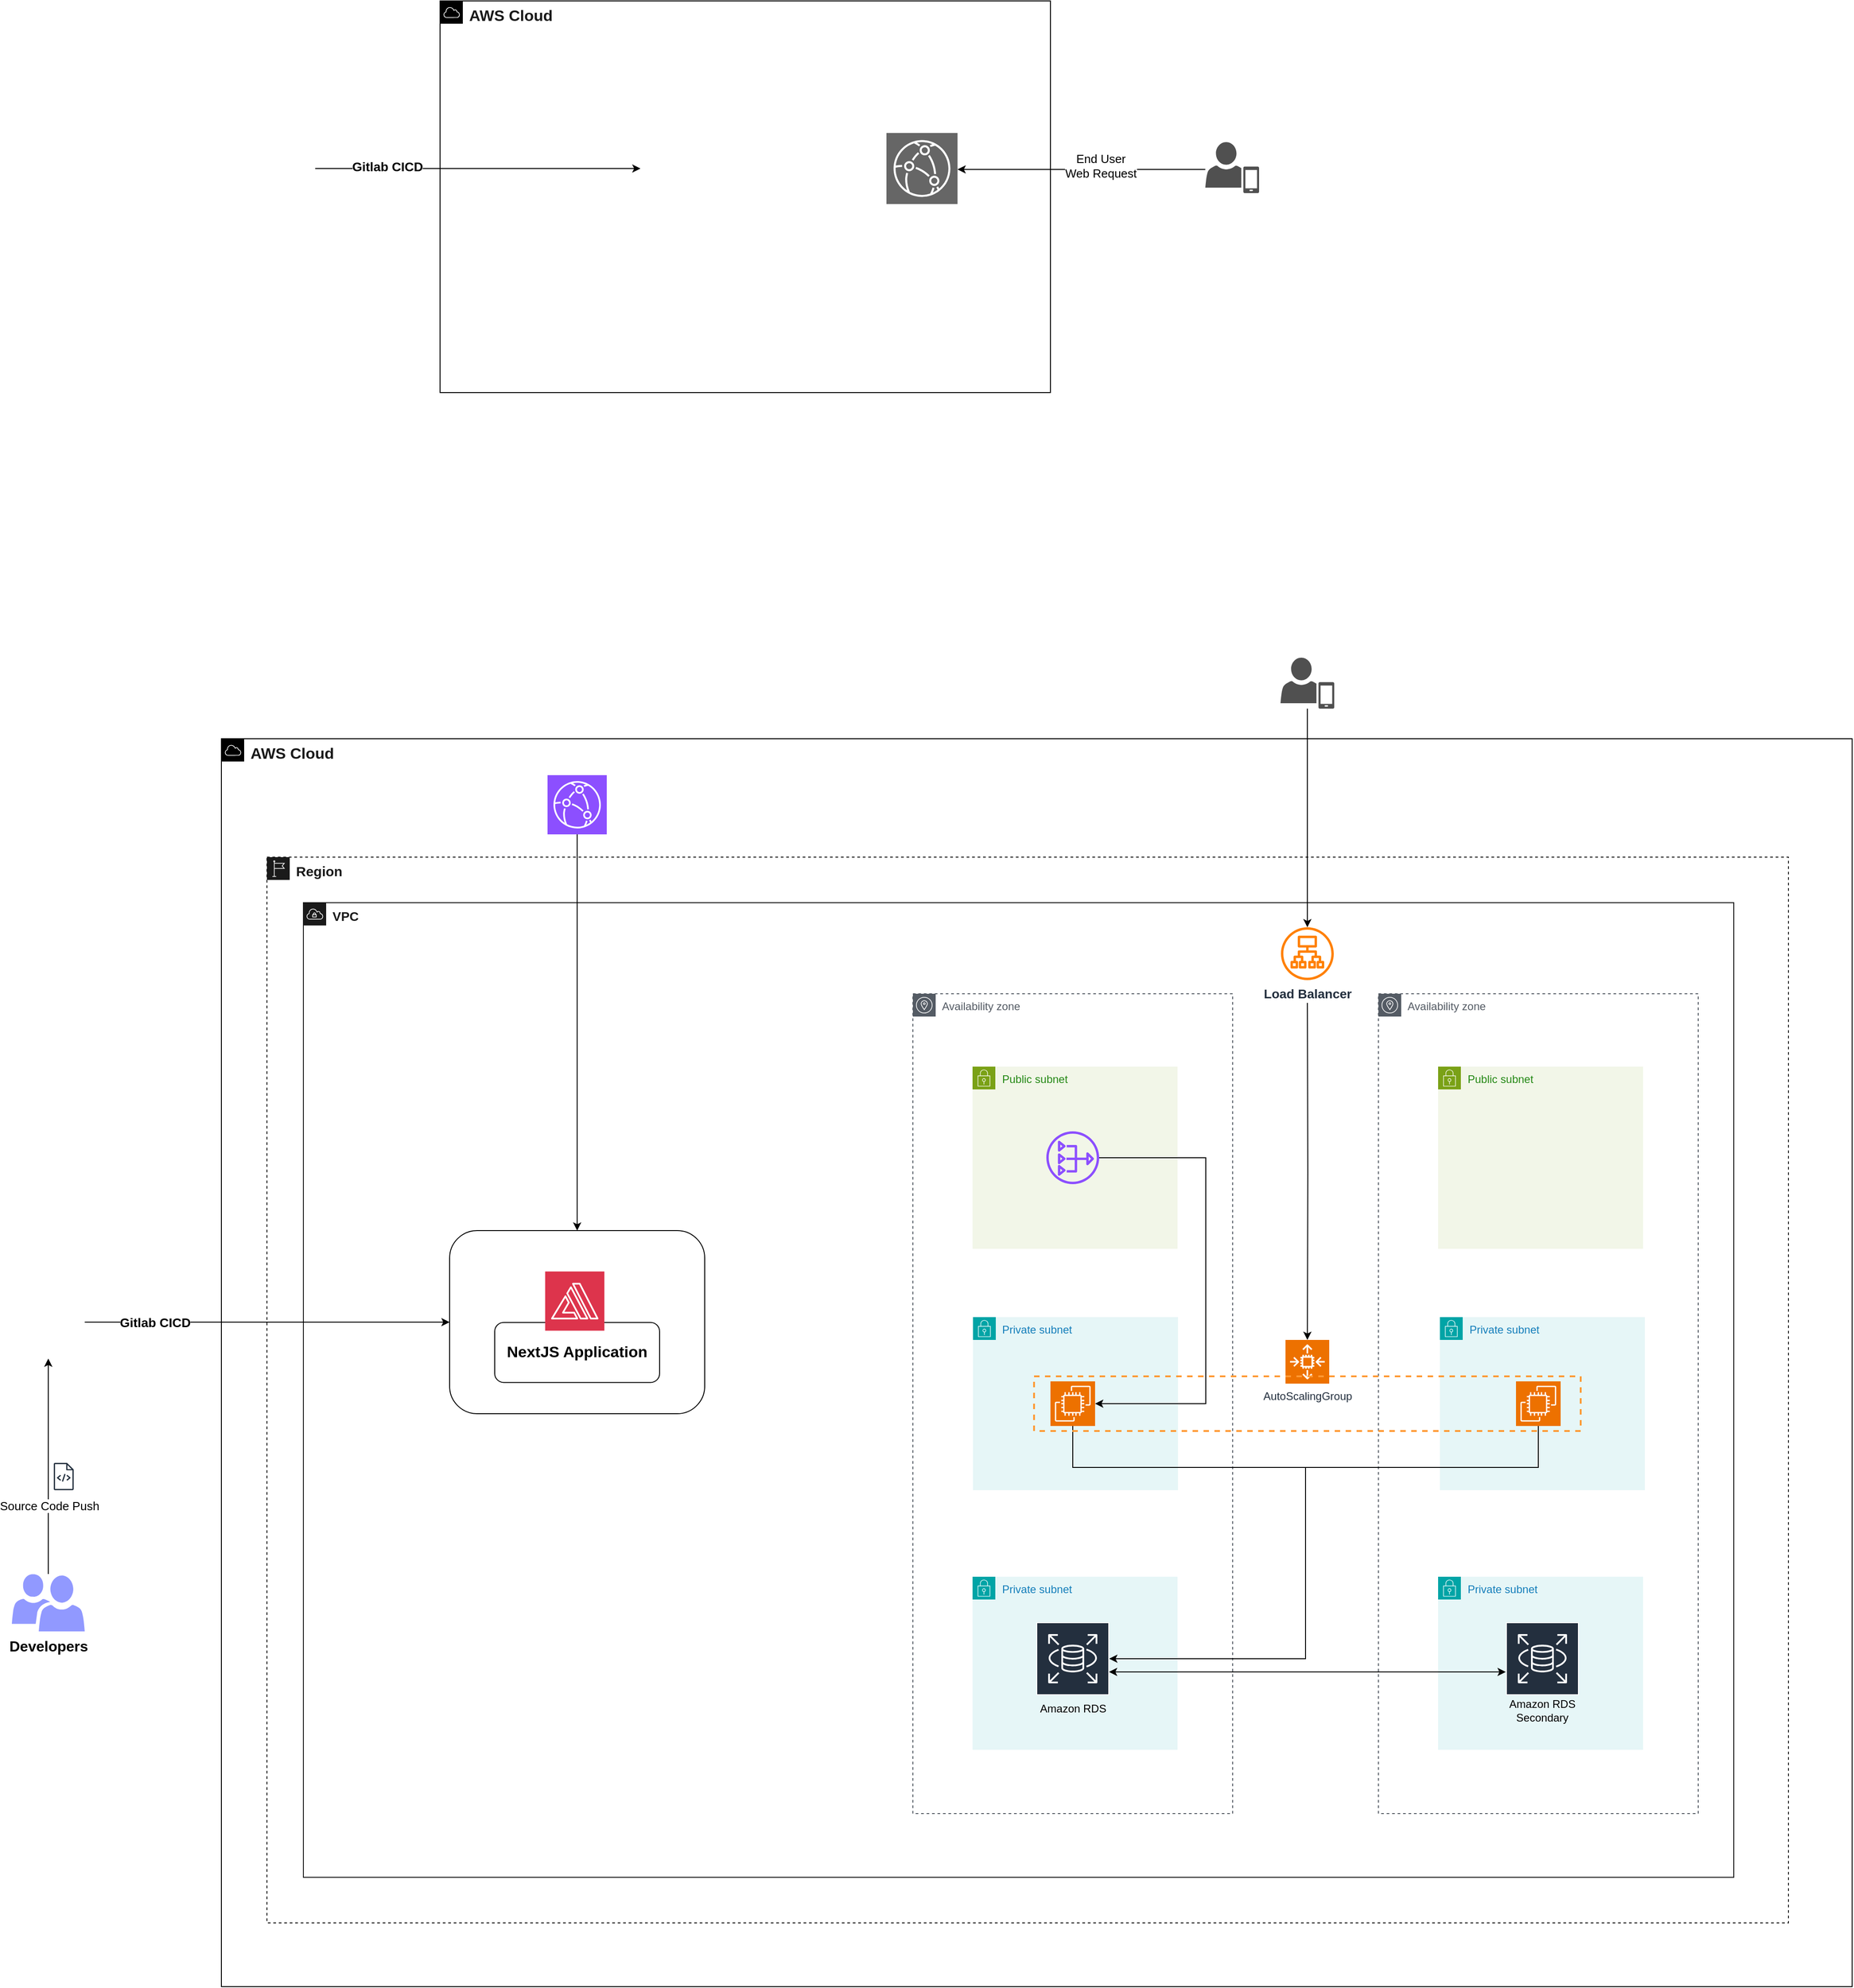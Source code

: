 <mxfile version="24.4.13" type="github">
  <diagram name="Page-1" id="U5Nb3ThI2iqinUcOSn6h">
    <mxGraphModel dx="2097" dy="690" grid="1" gridSize="10" guides="1" tooltips="1" connect="1" arrows="1" fold="1" page="1" pageScale="1" pageWidth="850" pageHeight="1100" math="0" shadow="0">
      <root>
        <mxCell id="0" />
        <mxCell id="1" parent="0" />
        <mxCell id="aXCjxsJaBIZlcS_PbV17-80" value="Private subnet" style="points=[[0,0],[0.25,0],[0.5,0],[0.75,0],[1,0],[1,0.25],[1,0.5],[1,0.75],[1,1],[0.75,1],[0.5,1],[0.25,1],[0,1],[0,0.75],[0,0.5],[0,0.25]];outlineConnect=0;gradientColor=none;html=1;whiteSpace=wrap;fontSize=12;fontStyle=0;container=1;pointerEvents=0;collapsible=0;recursiveResize=0;shape=mxgraph.aws4.group;grIcon=mxgraph.aws4.group_security_group;grStroke=0;strokeColor=#00A4A6;fillColor=#E6F6F7;verticalAlign=top;align=left;spacingLeft=30;fontColor=#147EBA;dashed=0;" vertex="1" parent="1">
          <mxGeometry x="1137.5" y="1455" width="225" height="190" as="geometry" />
        </mxCell>
        <mxCell id="aXCjxsJaBIZlcS_PbV17-79" value="Private subnet" style="points=[[0,0],[0.25,0],[0.5,0],[0.75,0],[1,0],[1,0.25],[1,0.5],[1,0.75],[1,1],[0.75,1],[0.5,1],[0.25,1],[0,1],[0,0.75],[0,0.5],[0,0.25]];outlineConnect=0;gradientColor=none;html=1;whiteSpace=wrap;fontSize=12;fontStyle=0;container=1;pointerEvents=0;collapsible=0;recursiveResize=0;shape=mxgraph.aws4.group;grIcon=mxgraph.aws4.group_security_group;grStroke=0;strokeColor=#00A4A6;fillColor=#E6F6F7;verticalAlign=top;align=left;spacingLeft=30;fontColor=#147EBA;dashed=0;" vertex="1" parent="1">
          <mxGeometry x="625" y="1455" width="225" height="190" as="geometry" />
        </mxCell>
        <mxCell id="aXCjxsJaBIZlcS_PbV17-23" value="&lt;font size=&quot;1&quot; color=&quot;#1a1a1a&quot;&gt;&lt;b style=&quot;font-size: 17px;&quot;&gt;AWS Cloud&lt;/b&gt;&lt;/font&gt;" style="sketch=0;outlineConnect=0;gradientColor=none;html=1;whiteSpace=wrap;fontSize=12;fontStyle=0;shape=mxgraph.aws4.group;grIcon=mxgraph.aws4.group_aws_cloud;strokeColor=default;fillColor=none;verticalAlign=top;align=left;spacingLeft=30;fontColor=#AAB7B8;dashed=0;" vertex="1" parent="1">
          <mxGeometry x="-200" y="820" width="1790" height="1370" as="geometry" />
        </mxCell>
        <mxCell id="aXCjxsJaBIZlcS_PbV17-24" value="&lt;b&gt;&lt;font color=&quot;#1a1a1a&quot; style=&quot;font-size: 15px;&quot;&gt;Region&lt;/font&gt;&lt;/b&gt;" style="sketch=0;outlineConnect=0;gradientColor=none;html=1;whiteSpace=wrap;fontSize=12;fontStyle=0;shape=mxgraph.aws4.group;grIcon=mxgraph.aws4.group_region;strokeColor=#1A1A1A;fillColor=none;verticalAlign=top;align=left;spacingLeft=30;fontColor=#879196;dashed=1;" vertex="1" parent="1">
          <mxGeometry x="-150" y="950" width="1670" height="1170" as="geometry" />
        </mxCell>
        <mxCell id="aXCjxsJaBIZlcS_PbV17-25" value="&lt;b&gt;&lt;font style=&quot;font-size: 14px;&quot; color=&quot;#1a1a1a&quot;&gt;VPC&lt;/font&gt;&lt;/b&gt;" style="sketch=0;outlineConnect=0;gradientColor=none;html=1;whiteSpace=wrap;fontSize=12;fontStyle=0;shape=mxgraph.aws4.group;grIcon=mxgraph.aws4.group_vpc;strokeColor=#1A1A1A;fillColor=none;verticalAlign=top;align=left;spacingLeft=30;fontColor=#879196;dashed=0;" vertex="1" parent="1">
          <mxGeometry x="-110" y="1000" width="1570" height="1070" as="geometry" />
        </mxCell>
        <mxCell id="aXCjxsJaBIZlcS_PbV17-26" value="Availability zone" style="sketch=0;outlineConnect=0;gradientColor=none;html=1;whiteSpace=wrap;fontSize=12;fontStyle=0;shape=mxgraph.aws4.group;grIcon=mxgraph.aws4.group_availability_zone;strokeColor=#545B64;fillColor=none;verticalAlign=top;align=left;spacingLeft=30;fontColor=#545B64;dashed=1;" vertex="1" parent="1">
          <mxGeometry x="559" y="1100" width="351" height="900" as="geometry" />
        </mxCell>
        <mxCell id="aXCjxsJaBIZlcS_PbV17-28" value="Public subnet" style="points=[[0,0],[0.25,0],[0.5,0],[0.75,0],[1,0],[1,0.25],[1,0.5],[1,0.75],[1,1],[0.75,1],[0.5,1],[0.25,1],[0,1],[0,0.75],[0,0.5],[0,0.25]];outlineConnect=0;gradientColor=none;html=1;whiteSpace=wrap;fontSize=12;fontStyle=0;container=1;pointerEvents=0;collapsible=0;recursiveResize=0;shape=mxgraph.aws4.group;grIcon=mxgraph.aws4.group_security_group;grStroke=0;strokeColor=#7AA116;fillColor=#F2F6E8;verticalAlign=top;align=left;spacingLeft=30;fontColor=#248814;dashed=0;" vertex="1" parent="1">
          <mxGeometry x="624.5" y="1180" width="225" height="200" as="geometry" />
        </mxCell>
        <mxCell id="aXCjxsJaBIZlcS_PbV17-45" style="edgeStyle=orthogonalEdgeStyle;rounded=0;orthogonalLoop=1;jettySize=auto;html=1;endArrow=none;endFill=0;" edge="1" parent="aXCjxsJaBIZlcS_PbV17-28" source="aXCjxsJaBIZlcS_PbV17-31">
          <mxGeometry relative="1" as="geometry">
            <mxPoint x="365.5" y="440" as="targetPoint" />
            <Array as="points">
              <mxPoint x="110" y="440" />
            </Array>
          </mxGeometry>
        </mxCell>
        <mxCell id="aXCjxsJaBIZlcS_PbV17-31" value="" style="sketch=0;points=[[0,0,0],[0.25,0,0],[0.5,0,0],[0.75,0,0],[1,0,0],[0,1,0],[0.25,1,0],[0.5,1,0],[0.75,1,0],[1,1,0],[0,0.25,0],[0,0.5,0],[0,0.75,0],[1,0.25,0],[1,0.5,0],[1,0.75,0]];outlineConnect=0;fontColor=#232F3E;fillColor=#ED7100;strokeColor=#ffffff;dashed=0;verticalLabelPosition=bottom;verticalAlign=top;align=center;html=1;fontSize=12;fontStyle=0;aspect=fixed;shape=mxgraph.aws4.resourceIcon;resIcon=mxgraph.aws4.ec2;" vertex="1" parent="aXCjxsJaBIZlcS_PbV17-28">
          <mxGeometry x="85.5" y="345.5" width="49" height="49" as="geometry" />
        </mxCell>
        <mxCell id="aXCjxsJaBIZlcS_PbV17-81" value="" style="sketch=0;outlineConnect=0;fontColor=#232F3E;gradientColor=none;fillColor=#8C4FFF;strokeColor=none;dashed=0;verticalLabelPosition=bottom;verticalAlign=top;align=center;html=1;fontSize=12;fontStyle=0;aspect=fixed;pointerEvents=1;shape=mxgraph.aws4.nat_gateway;" vertex="1" parent="aXCjxsJaBIZlcS_PbV17-28">
          <mxGeometry x="81" y="71" width="58" height="58" as="geometry" />
        </mxCell>
        <mxCell id="aXCjxsJaBIZlcS_PbV17-82" style="edgeStyle=orthogonalEdgeStyle;rounded=0;orthogonalLoop=1;jettySize=auto;html=1;entryX=1;entryY=0.5;entryDx=0;entryDy=0;entryPerimeter=0;" edge="1" parent="aXCjxsJaBIZlcS_PbV17-28" source="aXCjxsJaBIZlcS_PbV17-81" target="aXCjxsJaBIZlcS_PbV17-31">
          <mxGeometry relative="1" as="geometry">
            <Array as="points">
              <mxPoint x="256" y="100" />
              <mxPoint x="256" y="370" />
            </Array>
          </mxGeometry>
        </mxCell>
        <mxCell id="aXCjxsJaBIZlcS_PbV17-14" value="&lt;font size=&quot;1&quot; color=&quot;#1a1a1a&quot;&gt;&lt;b style=&quot;font-size: 17px;&quot;&gt;AWS Cloud&lt;/b&gt;&lt;/font&gt;" style="sketch=0;outlineConnect=0;gradientColor=none;html=1;whiteSpace=wrap;fontSize=12;fontStyle=0;shape=mxgraph.aws4.group;grIcon=mxgraph.aws4.group_aws_cloud;strokeColor=default;fillColor=none;verticalAlign=top;align=left;spacingLeft=30;fontColor=#AAB7B8;dashed=0;" vertex="1" parent="1">
          <mxGeometry x="40" y="10" width="670" height="430" as="geometry" />
        </mxCell>
        <mxCell id="aXCjxsJaBIZlcS_PbV17-2" value="" style="sketch=0;points=[[0,0,0],[0.25,0,0],[0.5,0,0],[0.75,0,0],[1,0,0],[0,1,0],[0.25,1,0],[0.5,1,0],[0.75,1,0],[1,1,0],[0,0.25,0],[0,0.5,0],[0,0.75,0],[1,0.25,0],[1,0.5,0],[1,0.75,0]];outlineConnect=0;fontColor=#232F3E;fillColor=#666666;strokeColor=#ffffff;dashed=0;verticalLabelPosition=bottom;verticalAlign=top;align=center;html=1;fontSize=12;fontStyle=0;aspect=fixed;shape=mxgraph.aws4.resourceIcon;resIcon=mxgraph.aws4.cloudfront;" vertex="1" parent="1">
          <mxGeometry x="530" y="155" width="78" height="78" as="geometry" />
        </mxCell>
        <mxCell id="aXCjxsJaBIZlcS_PbV17-9" style="edgeStyle=orthogonalEdgeStyle;rounded=0;orthogonalLoop=1;jettySize=auto;html=1;" edge="1" parent="1">
          <mxGeometry relative="1" as="geometry">
            <mxPoint x="260" y="194" as="targetPoint" />
            <mxPoint x="-97" y="194" as="sourcePoint" />
          </mxGeometry>
        </mxCell>
        <mxCell id="aXCjxsJaBIZlcS_PbV17-10" value="&lt;b&gt;&lt;font style=&quot;font-size: 14px;&quot;&gt;Gitlab CICD&lt;/font&gt;&lt;/b&gt;" style="edgeLabel;html=1;align=center;verticalAlign=middle;resizable=0;points=[];" vertex="1" connectable="0" parent="aXCjxsJaBIZlcS_PbV17-9">
          <mxGeometry x="-0.169" y="2" relative="1" as="geometry">
            <mxPoint x="-70" as="offset" />
          </mxGeometry>
        </mxCell>
        <mxCell id="aXCjxsJaBIZlcS_PbV17-12" style="edgeStyle=orthogonalEdgeStyle;rounded=0;orthogonalLoop=1;jettySize=auto;html=1;entryX=1;entryY=0.5;entryDx=0;entryDy=0;entryPerimeter=0;" edge="1" parent="1">
          <mxGeometry relative="1" as="geometry">
            <mxPoint x="608" y="195" as="targetPoint" />
            <mxPoint x="880" y="195" as="sourcePoint" />
          </mxGeometry>
        </mxCell>
        <mxCell id="aXCjxsJaBIZlcS_PbV17-13" value="&lt;font style=&quot;font-size: 13px;&quot;&gt;End User &lt;br&gt;Web Request&lt;/font&gt;" style="edgeLabel;html=1;align=center;verticalAlign=middle;resizable=0;points=[];" vertex="1" connectable="0" parent="aXCjxsJaBIZlcS_PbV17-12">
          <mxGeometry x="-0.031" y="-4" relative="1" as="geometry">
            <mxPoint x="17" as="offset" />
          </mxGeometry>
        </mxCell>
        <mxCell id="aXCjxsJaBIZlcS_PbV17-16" value="" style="sketch=0;pointerEvents=1;shadow=0;dashed=0;html=1;strokeColor=none;fillColor=#505050;labelPosition=center;verticalLabelPosition=bottom;verticalAlign=top;outlineConnect=0;align=center;shape=mxgraph.office.users.mobile_user;" vertex="1" parent="1">
          <mxGeometry x="880" y="165" width="59" height="56" as="geometry" />
        </mxCell>
        <mxCell id="aXCjxsJaBIZlcS_PbV17-18" style="edgeStyle=orthogonalEdgeStyle;rounded=0;orthogonalLoop=1;jettySize=auto;html=1;entryX=0.5;entryY=1;entryDx=0;entryDy=0;" edge="1" parent="1" source="aXCjxsJaBIZlcS_PbV17-17" target="aXCjxsJaBIZlcS_PbV17-87">
          <mxGeometry relative="1" as="geometry">
            <mxPoint x="-390" y="1630" as="targetPoint" />
          </mxGeometry>
        </mxCell>
        <mxCell id="aXCjxsJaBIZlcS_PbV17-22" value="&lt;font style=&quot;font-size: 13px;&quot;&gt;Source Code Push&lt;/font&gt;" style="edgeLabel;html=1;align=center;verticalAlign=middle;resizable=0;points=[];" vertex="1" connectable="0" parent="aXCjxsJaBIZlcS_PbV17-18">
          <mxGeometry x="-0.364" y="-1" relative="1" as="geometry">
            <mxPoint as="offset" />
          </mxGeometry>
        </mxCell>
        <mxCell id="aXCjxsJaBIZlcS_PbV17-17" value="&lt;b&gt;&lt;font style=&quot;font-size: 16px;&quot;&gt;Developers&lt;/font&gt;&lt;/b&gt;" style="sketch=0;pointerEvents=1;shadow=0;dashed=0;html=1;strokeColor=none;labelPosition=center;verticalLabelPosition=bottom;verticalAlign=top;align=center;fillColor=#9199FF;shape=mxgraph.mscae.intune.user_group" vertex="1" parent="1">
          <mxGeometry x="-430" y="1737" width="80" height="63" as="geometry" />
        </mxCell>
        <mxCell id="aXCjxsJaBIZlcS_PbV17-21" value="" style="sketch=0;outlineConnect=0;fontColor=#232F3E;gradientColor=none;fillColor=#232F3D;strokeColor=none;dashed=0;verticalLabelPosition=bottom;verticalAlign=top;align=center;html=1;fontSize=12;fontStyle=0;aspect=fixed;pointerEvents=1;shape=mxgraph.aws4.source_code;" vertex="1" parent="1">
          <mxGeometry x="-384" y="1615" width="21.92" height="30" as="geometry" />
        </mxCell>
        <mxCell id="aXCjxsJaBIZlcS_PbV17-27" value="Availability zone" style="sketch=0;outlineConnect=0;gradientColor=none;html=1;whiteSpace=wrap;fontSize=12;fontStyle=0;shape=mxgraph.aws4.group;grIcon=mxgraph.aws4.group_availability_zone;strokeColor=#545B64;fillColor=none;verticalAlign=top;align=left;spacingLeft=30;fontColor=#545B64;dashed=1;" vertex="1" parent="1">
          <mxGeometry x="1070" y="1100" width="351" height="900" as="geometry" />
        </mxCell>
        <mxCell id="aXCjxsJaBIZlcS_PbV17-29" value="Public subnet" style="points=[[0,0],[0.25,0],[0.5,0],[0.75,0],[1,0],[1,0.25],[1,0.5],[1,0.75],[1,1],[0.75,1],[0.5,1],[0.25,1],[0,1],[0,0.75],[0,0.5],[0,0.25]];outlineConnect=0;gradientColor=none;html=1;whiteSpace=wrap;fontSize=12;fontStyle=0;container=1;pointerEvents=0;collapsible=0;recursiveResize=0;shape=mxgraph.aws4.group;grIcon=mxgraph.aws4.group_security_group;grStroke=0;strokeColor=#7AA116;fillColor=#F2F6E8;verticalAlign=top;align=left;spacingLeft=30;fontColor=#248814;dashed=0;" vertex="1" parent="1">
          <mxGeometry x="1135.5" y="1180" width="225" height="200" as="geometry" />
        </mxCell>
        <mxCell id="aXCjxsJaBIZlcS_PbV17-32" value="" style="sketch=0;points=[[0,0,0],[0.25,0,0],[0.5,0,0],[0.75,0,0],[1,0,0],[0,1,0],[0.25,1,0],[0.5,1,0],[0.75,1,0],[1,1,0],[0,0.25,0],[0,0.5,0],[0,0.75,0],[1,0.25,0],[1,0.5,0],[1,0.75,0]];outlineConnect=0;fontColor=#232F3E;fillColor=#ED7100;strokeColor=#ffffff;dashed=0;verticalLabelPosition=bottom;verticalAlign=top;align=center;html=1;fontSize=12;fontStyle=0;aspect=fixed;shape=mxgraph.aws4.resourceIcon;resIcon=mxgraph.aws4.ec2;" vertex="1" parent="aXCjxsJaBIZlcS_PbV17-29">
          <mxGeometry x="85.5" y="345.5" width="49" height="49" as="geometry" />
        </mxCell>
        <mxCell id="aXCjxsJaBIZlcS_PbV17-34" value="Private subnet" style="points=[[0,0],[0.25,0],[0.5,0],[0.75,0],[1,0],[1,0.25],[1,0.5],[1,0.75],[1,1],[0.75,1],[0.5,1],[0.25,1],[0,1],[0,0.75],[0,0.5],[0,0.25]];outlineConnect=0;gradientColor=none;html=1;whiteSpace=wrap;fontSize=12;fontStyle=0;container=1;pointerEvents=0;collapsible=0;recursiveResize=0;shape=mxgraph.aws4.group;grIcon=mxgraph.aws4.group_security_group;grStroke=0;strokeColor=#00A4A6;fillColor=#E6F6F7;verticalAlign=top;align=left;spacingLeft=30;fontColor=#147EBA;dashed=0;" vertex="1" parent="1">
          <mxGeometry x="624.5" y="1740" width="225" height="190" as="geometry" />
        </mxCell>
        <mxCell id="aXCjxsJaBIZlcS_PbV17-35" value="Private subnet" style="points=[[0,0],[0.25,0],[0.5,0],[0.75,0],[1,0],[1,0.25],[1,0.5],[1,0.75],[1,1],[0.75,1],[0.5,1],[0.25,1],[0,1],[0,0.75],[0,0.5],[0,0.25]];outlineConnect=0;gradientColor=none;html=1;whiteSpace=wrap;fontSize=12;fontStyle=0;container=1;pointerEvents=0;collapsible=0;recursiveResize=0;shape=mxgraph.aws4.group;grIcon=mxgraph.aws4.group_security_group;grStroke=0;strokeColor=#00A4A6;fillColor=#E6F6F7;verticalAlign=top;align=left;spacingLeft=30;fontColor=#147EBA;dashed=0;" vertex="1" parent="1">
          <mxGeometry x="1135.5" y="1740" width="225" height="190" as="geometry" />
        </mxCell>
        <mxCell id="aXCjxsJaBIZlcS_PbV17-40" value="" style="group" vertex="1" connectable="0" parent="1">
          <mxGeometry x="684.5" y="1790" width="100" height="110" as="geometry" />
        </mxCell>
        <mxCell id="aXCjxsJaBIZlcS_PbV17-38" value="" style="sketch=0;outlineConnect=0;fontColor=#232F3E;gradientColor=none;strokeColor=#ffffff;fillColor=#232F3E;dashed=0;verticalLabelPosition=middle;verticalAlign=bottom;align=center;html=1;whiteSpace=wrap;fontSize=10;fontStyle=1;spacing=3;shape=mxgraph.aws4.productIcon;prIcon=mxgraph.aws4.rds;" vertex="1" parent="aXCjxsJaBIZlcS_PbV17-40">
          <mxGeometry x="10" width="80" height="80" as="geometry" />
        </mxCell>
        <mxCell id="aXCjxsJaBIZlcS_PbV17-39" value="Amazon RDS" style="text;strokeColor=none;align=center;fillColor=none;html=1;verticalAlign=middle;whiteSpace=wrap;rounded=0;" vertex="1" parent="aXCjxsJaBIZlcS_PbV17-40">
          <mxGeometry y="80" width="100" height="30" as="geometry" />
        </mxCell>
        <mxCell id="aXCjxsJaBIZlcS_PbV17-42" value="" style="sketch=0;outlineConnect=0;fontColor=#232F3E;gradientColor=none;strokeColor=#ffffff;fillColor=#232F3E;dashed=0;verticalLabelPosition=middle;verticalAlign=bottom;align=center;html=1;whiteSpace=wrap;fontSize=10;fontStyle=1;spacing=3;shape=mxgraph.aws4.productIcon;prIcon=mxgraph.aws4.rds;" vertex="1" parent="1">
          <mxGeometry x="1210" y="1790" width="80" height="80" as="geometry" />
        </mxCell>
        <mxCell id="aXCjxsJaBIZlcS_PbV17-43" value="Amazon RDS&lt;br&gt;Secondary" style="text;strokeColor=none;align=center;fillColor=none;html=1;verticalAlign=middle;whiteSpace=wrap;rounded=0;" vertex="1" parent="1">
          <mxGeometry x="1200" y="1872" width="100" height="30" as="geometry" />
        </mxCell>
        <mxCell id="aXCjxsJaBIZlcS_PbV17-44" style="edgeStyle=orthogonalEdgeStyle;rounded=0;orthogonalLoop=1;jettySize=auto;html=1;" edge="1" parent="1" source="aXCjxsJaBIZlcS_PbV17-32" target="aXCjxsJaBIZlcS_PbV17-38">
          <mxGeometry relative="1" as="geometry">
            <Array as="points">
              <mxPoint x="1246" y="1620" />
              <mxPoint x="990" y="1620" />
              <mxPoint x="990" y="1830" />
            </Array>
          </mxGeometry>
        </mxCell>
        <mxCell id="aXCjxsJaBIZlcS_PbV17-47" style="edgeStyle=orthogonalEdgeStyle;rounded=0;orthogonalLoop=1;jettySize=auto;html=1;startArrow=classic;startFill=1;" edge="1" parent="1">
          <mxGeometry relative="1" as="geometry">
            <mxPoint x="774.25" y="1844.5" as="sourcePoint" />
            <mxPoint x="1209.75" y="1844.5" as="targetPoint" />
          </mxGeometry>
        </mxCell>
        <mxCell id="aXCjxsJaBIZlcS_PbV17-49" value="&lt;b&gt;&lt;font style=&quot;font-size: 14px;&quot;&gt;Load Balancer&lt;/font&gt;&lt;/b&gt;" style="sketch=0;outlineConnect=0;fontColor=#232F3E;gradientColor=none;fillColor=#FF8000;strokeColor=none;dashed=0;verticalLabelPosition=bottom;verticalAlign=top;align=center;html=1;fontSize=12;fontStyle=0;aspect=fixed;pointerEvents=1;shape=mxgraph.aws4.application_load_balancer;" vertex="1" parent="1">
          <mxGeometry x="963" y="1027" width="58" height="58" as="geometry" />
        </mxCell>
        <mxCell id="aXCjxsJaBIZlcS_PbV17-50" style="edgeStyle=orthogonalEdgeStyle;rounded=0;orthogonalLoop=1;jettySize=auto;html=1;entryX=0.5;entryY=0;entryDx=0;entryDy=0;entryPerimeter=0;" edge="1" parent="1" target="aXCjxsJaBIZlcS_PbV17-30">
          <mxGeometry relative="1" as="geometry">
            <mxPoint x="992" y="1110" as="sourcePoint" />
          </mxGeometry>
        </mxCell>
        <mxCell id="aXCjxsJaBIZlcS_PbV17-84" style="edgeStyle=orthogonalEdgeStyle;rounded=0;orthogonalLoop=1;jettySize=auto;html=1;" edge="1" parent="1" source="aXCjxsJaBIZlcS_PbV17-51" target="aXCjxsJaBIZlcS_PbV17-49">
          <mxGeometry relative="1" as="geometry" />
        </mxCell>
        <mxCell id="aXCjxsJaBIZlcS_PbV17-51" value="" style="sketch=0;pointerEvents=1;shadow=0;dashed=0;html=1;strokeColor=none;fillColor=#505050;labelPosition=center;verticalLabelPosition=bottom;verticalAlign=top;outlineConnect=0;align=center;shape=mxgraph.office.users.mobile_user;" vertex="1" parent="1">
          <mxGeometry x="962.5" y="731" width="59" height="56" as="geometry" />
        </mxCell>
        <mxCell id="aXCjxsJaBIZlcS_PbV17-61" value="" style="group" vertex="1" connectable="0" parent="1">
          <mxGeometry x="100" y="1400" width="181" height="130" as="geometry" />
        </mxCell>
        <mxCell id="aXCjxsJaBIZlcS_PbV17-8" value="&lt;b&gt;&lt;font style=&quot;font-size: 17px;&quot;&gt;NextJS Application&lt;/font&gt;&lt;/b&gt;" style="rounded=1;whiteSpace=wrap;html=1;fillColor=none;" vertex="1" parent="aXCjxsJaBIZlcS_PbV17-61">
          <mxGeometry y="60.886" width="181" height="65.823" as="geometry" />
        </mxCell>
        <mxCell id="aXCjxsJaBIZlcS_PbV17-60" value="" style="sketch=0;points=[[0,0,0],[0.25,0,0],[0.5,0,0],[0.75,0,0],[1,0,0],[0,1,0],[0.25,1,0],[0.5,1,0],[0.75,1,0],[1,1,0],[0,0.25,0],[0,0.5,0],[0,0.75,0],[1,0.25,0],[1,0.5,0],[1,0.75,0]];outlineConnect=0;fontColor=#232F3E;fillColor=#DD344C;strokeColor=#ffffff;dashed=0;verticalLabelPosition=bottom;verticalAlign=top;align=center;html=1;fontSize=12;fontStyle=0;aspect=fixed;shape=mxgraph.aws4.resourceIcon;resIcon=mxgraph.aws4.amplify;" vertex="1" parent="aXCjxsJaBIZlcS_PbV17-61">
          <mxGeometry x="55.381" y="4.937" width="65" height="65" as="geometry" />
        </mxCell>
        <mxCell id="aXCjxsJaBIZlcS_PbV17-86" style="edgeStyle=orthogonalEdgeStyle;rounded=0;orthogonalLoop=1;jettySize=auto;html=1;" edge="1" parent="1" source="aXCjxsJaBIZlcS_PbV17-67" target="aXCjxsJaBIZlcS_PbV17-85">
          <mxGeometry relative="1" as="geometry" />
        </mxCell>
        <mxCell id="aXCjxsJaBIZlcS_PbV17-67" value="" style="sketch=0;points=[[0,0,0],[0.25,0,0],[0.5,0,0],[0.75,0,0],[1,0,0],[0,1,0],[0.25,1,0],[0.5,1,0],[0.75,1,0],[1,1,0],[0,0.25,0],[0,0.5,0],[0,0.75,0],[1,0.25,0],[1,0.5,0],[1,0.75,0]];outlineConnect=0;fontColor=#232F3E;fillColor=#8C4FFF;strokeColor=#ffffff;dashed=0;verticalLabelPosition=bottom;verticalAlign=top;align=center;html=1;fontSize=12;fontStyle=0;aspect=fixed;shape=mxgraph.aws4.resourceIcon;resIcon=mxgraph.aws4.cloudfront;" vertex="1" parent="1">
          <mxGeometry x="158" y="860" width="65" height="65" as="geometry" />
        </mxCell>
        <mxCell id="aXCjxsJaBIZlcS_PbV17-30" value="AutoScalingGroup&lt;div&gt;&lt;br&gt;&lt;/div&gt;" style="sketch=0;points=[[0,0,0],[0.25,0,0],[0.5,0,0],[0.75,0,0],[1,0,0],[0,1,0],[0.25,1,0],[0.5,1,0],[0.75,1,0],[1,1,0],[0,0.25,0],[0,0.5,0],[0,0.75,0],[1,0.25,0],[1,0.5,0],[1,0.75,0]];outlineConnect=0;fontColor=#232F3E;fillColor=#ED7100;strokeColor=#ffffff;dashed=0;verticalLabelPosition=bottom;verticalAlign=top;align=center;html=1;fontSize=12;fontStyle=0;aspect=fixed;shape=mxgraph.aws4.resourceIcon;resIcon=mxgraph.aws4.auto_scaling2;" vertex="1" parent="1">
          <mxGeometry x="968" y="1480" width="48" height="48" as="geometry" />
        </mxCell>
        <mxCell id="aXCjxsJaBIZlcS_PbV17-83" value="" style="rounded=0;whiteSpace=wrap;html=1;fillColor=none;strokeColor=#FF9933;dashed=1;strokeWidth=2;" vertex="1" parent="1">
          <mxGeometry x="692" y="1520" width="600" height="60" as="geometry" />
        </mxCell>
        <mxCell id="aXCjxsJaBIZlcS_PbV17-85" value="" style="rounded=1;whiteSpace=wrap;html=1;fillColor=none;" vertex="1" parent="1">
          <mxGeometry x="50.5" y="1360" width="280" height="201" as="geometry" />
        </mxCell>
        <mxCell id="aXCjxsJaBIZlcS_PbV17-88" style="edgeStyle=orthogonalEdgeStyle;rounded=0;orthogonalLoop=1;jettySize=auto;html=1;" edge="1" parent="1" source="aXCjxsJaBIZlcS_PbV17-87" target="aXCjxsJaBIZlcS_PbV17-85">
          <mxGeometry relative="1" as="geometry" />
        </mxCell>
        <mxCell id="aXCjxsJaBIZlcS_PbV17-89" value="&lt;b&gt;&lt;font style=&quot;font-size: 14px;&quot;&gt;Gitlab CICD&lt;/font&gt;&lt;/b&gt;" style="edgeLabel;html=1;align=center;verticalAlign=middle;resizable=0;points=[];" vertex="1" connectable="0" parent="aXCjxsJaBIZlcS_PbV17-88">
          <mxGeometry x="-0.412" relative="1" as="geometry">
            <mxPoint x="-41" as="offset" />
          </mxGeometry>
        </mxCell>
        <mxCell id="aXCjxsJaBIZlcS_PbV17-87" value="" style="shape=image;html=1;verticalAlign=top;verticalLabelPosition=bottom;labelBackgroundColor=#ffffff;imageAspect=0;aspect=fixed;image=https://cdn1.iconfinder.com/data/icons/unicons-line-vol-3/24/gitlab-128.png" vertex="1" parent="1">
          <mxGeometry x="-430" y="1420.5" width="80" height="80" as="geometry" />
        </mxCell>
      </root>
    </mxGraphModel>
  </diagram>
</mxfile>
